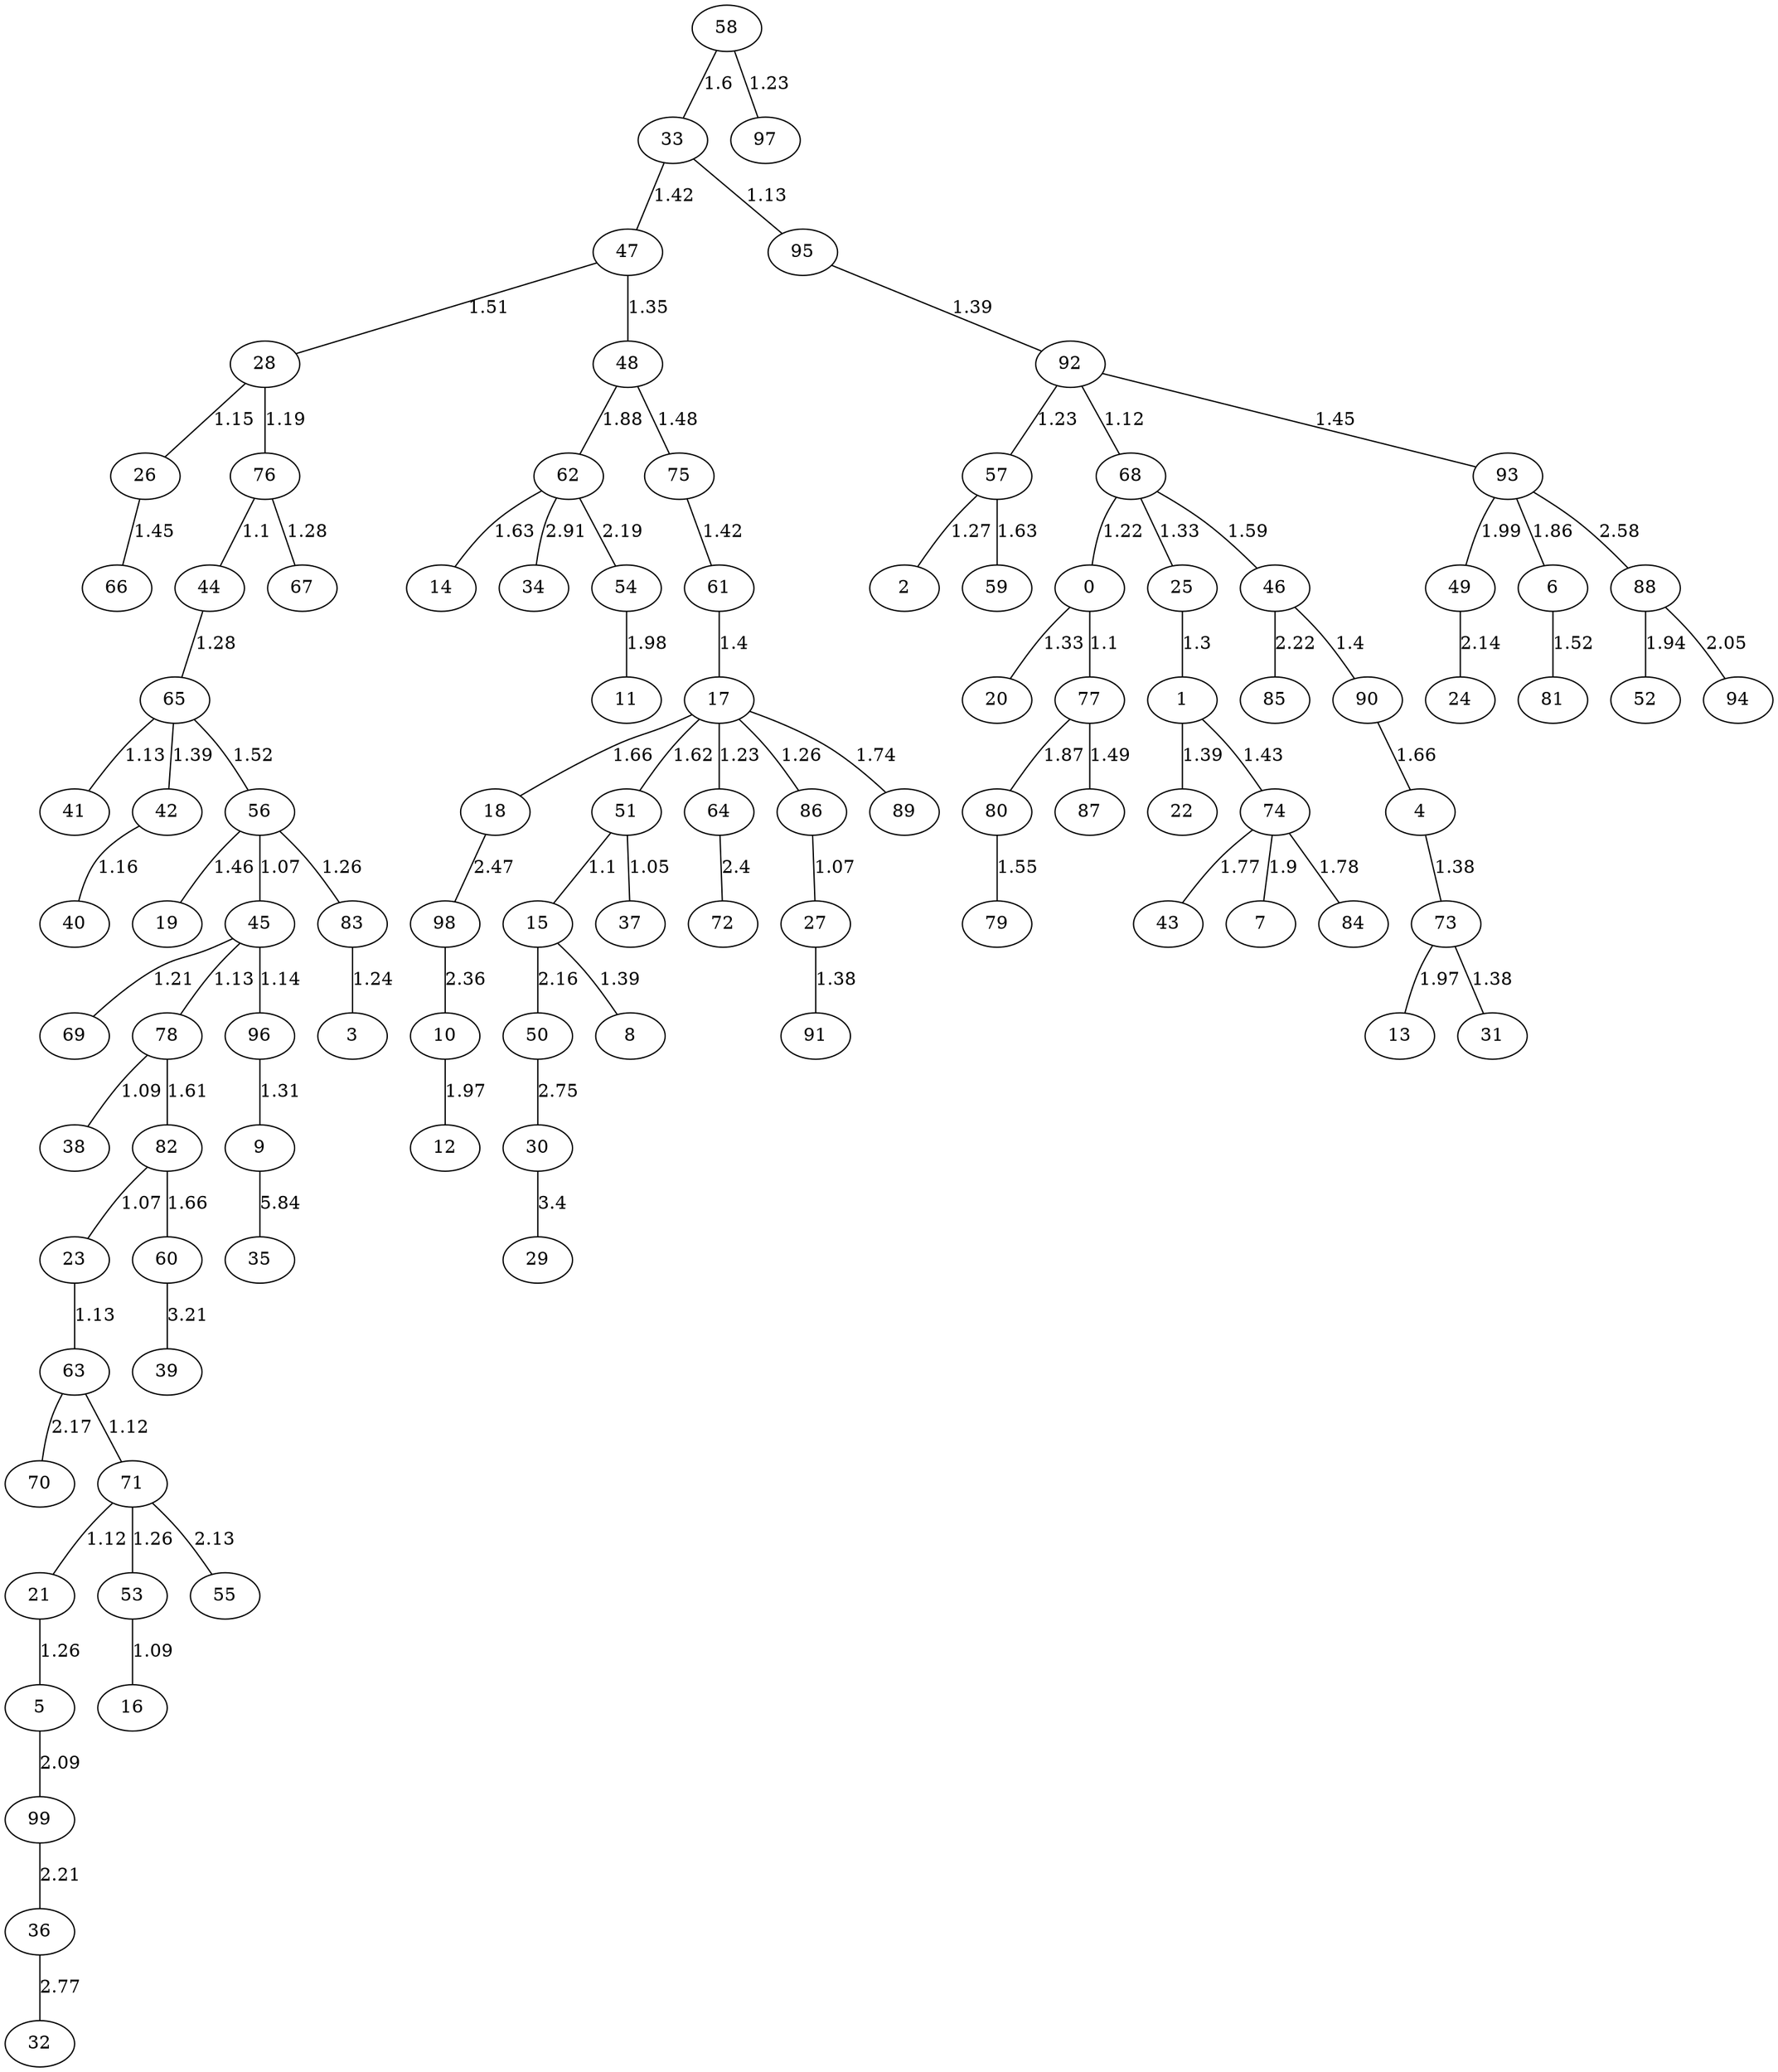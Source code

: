 graph G {
  "0";
  "1";
  "10";
  "11";
  "12";
  "13";
  "14";
  "15";
  "16";
  "17";
  "18";
  "19";
  "2";
  "20";
  "21";
  "22";
  "23";
  "24";
  "25";
  "26";
  "27";
  "28";
  "29";
  "3";
  "30";
  "31";
  "32";
  "33";
  "34";
  "35";
  "36";
  "37";
  "38";
  "39";
  "4";
  "40";
  "41";
  "42";
  "43";
  "44";
  "45";
  "46";
  "47";
  "48";
  "49";
  "5";
  "50";
  "51";
  "52";
  "53";
  "54";
  "55";
  "56";
  "57";
  "58";
  "59";
  "6";
  "60";
  "61";
  "62";
  "63";
  "64";
  "65";
  "66";
  "67";
  "68";
  "69";
  "7";
  "70";
  "71";
  "72";
  "73";
  "74";
  "75";
  "76";
  "77";
  "78";
  "79";
  "8";
  "80";
  "81";
  "82";
  "83";
  "84";
  "85";
  "86";
  "87";
  "88";
  "89";
  "9";
  "90";
  "91";
  "92";
  "93";
  "94";
  "95";
  "96";
  "97";
  "98";
  "99";
  "58" -- "97" [label="1.23"];
  "58" -- "33" [label="1.6"];
  "33" -- "95" [label="1.13"];
  "95" -- "92" [label="1.39"];
  "92" -- "68" [label="1.12"];
  "68" -- "0" [label="1.22"];
  "0" -- "77" [label="1.1"];
  "92" -- "57" [label="1.23"];
  "57" -- "2" [label="1.27"];
  "0" -- "20" [label="1.33"];
  "68" -- "25" [label="1.33"];
  "25" -- "1" [label="1.3"];
  "1" -- "22" [label="1.39"];
  "33" -- "47" [label="1.42"];
  "47" -- "48" [label="1.35"];
  "1" -- "74" [label="1.43"];
  "92" -- "93" [label="1.45"];
  "48" -- "75" [label="1.48"];
  "75" -- "61" [label="1.42"];
  "61" -- "17" [label="1.4"];
  "17" -- "64" [label="1.23"];
  "17" -- "86" [label="1.26"];
  "86" -- "27" [label="1.07"];
  "27" -- "91" [label="1.38"];
  "77" -- "87" [label="1.49"];
  "47" -- "28" [label="1.51"];
  "28" -- "26" [label="1.15"];
  "28" -- "76" [label="1.19"];
  "76" -- "44" [label="1.1"];
  "44" -- "65" [label="1.28"];
  "65" -- "41" [label="1.13"];
  "76" -- "67" [label="1.28"];
  "65" -- "42" [label="1.39"];
  "42" -- "40" [label="1.16"];
  "26" -- "66" [label="1.45"];
  "65" -- "56" [label="1.52"];
  "56" -- "45" [label="1.07"];
  "45" -- "78" [label="1.13"];
  "78" -- "38" [label="1.09"];
  "45" -- "96" [label="1.14"];
  "45" -- "69" [label="1.21"];
  "56" -- "83" [label="1.26"];
  "83" -- "3" [label="1.24"];
  "96" -- "9" [label="1.31"];
  "56" -- "19" [label="1.46"];
  "68" -- "46" [label="1.59"];
  "46" -- "90" [label="1.4"];
  "78" -- "82" [label="1.61"];
  "82" -- "23" [label="1.07"];
  "23" -- "63" [label="1.13"];
  "63" -- "71" [label="1.12"];
  "71" -- "21" [label="1.12"];
  "21" -- "5" [label="1.26"];
  "71" -- "53" [label="1.26"];
  "53" -- "16" [label="1.09"];
  "17" -- "51" [label="1.62"];
  "51" -- "37" [label="1.05"];
  "51" -- "15" [label="1.1"];
  "15" -- "8" [label="1.39"];
  "57" -- "59" [label="1.63"];
  "17" -- "18" [label="1.66"];
  "82" -- "60" [label="1.66"];
  "90" -- "4" [label="1.66"];
  "4" -- "73" [label="1.38"];
  "73" -- "31" [label="1.38"];
  "17" -- "89" [label="1.74"];
  "74" -- "43" [label="1.77"];
  "74" -- "84" [label="1.78"];
  "93" -- "6" [label="1.86"];
  "6" -- "81" [label="1.52"];
  "77" -- "80" [label="1.87"];
  "80" -- "79" [label="1.55"];
  "48" -- "62" [label="1.88"];
  "62" -- "14" [label="1.63"];
  "74" -- "7" [label="1.9"];
  "73" -- "13" [label="1.97"];
  "93" -- "49" [label="1.99"];
  "5" -- "99" [label="2.09"];
  "71" -- "55" [label="2.13"];
  "49" -- "24" [label="2.14"];
  "15" -- "50" [label="2.16"];
  "63" -- "70" [label="2.17"];
  "62" -- "54" [label="2.19"];
  "54" -- "11" [label="1.98"];
  "99" -- "36" [label="2.21"];
  "46" -- "85" [label="2.22"];
  "64" -- "72" [label="2.4"];
  "18" -- "98" [label="2.47"];
  "98" -- "10" [label="2.36"];
  "10" -- "12" [label="1.97"];
  "93" -- "88" [label="2.58"];
  "88" -- "52" [label="1.94"];
  "88" -- "94" [label="2.05"];
  "50" -- "30" [label="2.75"];
  "36" -- "32" [label="2.77"];
  "62" -- "34" [label="2.91"];
  "60" -- "39" [label="3.21"];
  "30" -- "29" [label="3.4"];
  "9" -- "35" [label="5.84"];
}
